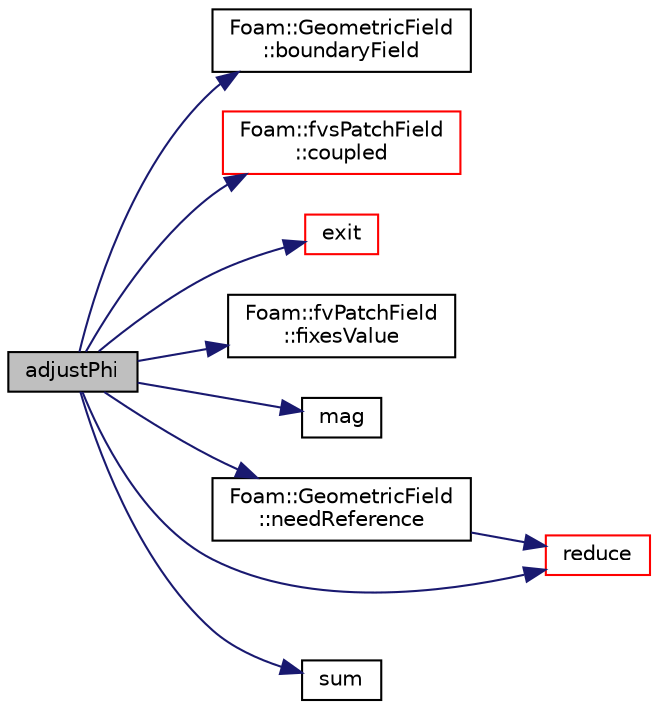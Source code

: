 digraph "adjustPhi"
{
  bgcolor="transparent";
  edge [fontname="Helvetica",fontsize="10",labelfontname="Helvetica",labelfontsize="10"];
  node [fontname="Helvetica",fontsize="10",shape=record];
  rankdir="LR";
  Node1 [label="adjustPhi",height=0.2,width=0.4,color="black", fillcolor="grey75", style="filled", fontcolor="black"];
  Node1 -> Node2 [color="midnightblue",fontsize="10",style="solid",fontname="Helvetica"];
  Node2 [label="Foam::GeometricField\l::boundaryField",height=0.2,width=0.4,color="black",URL="$a00923.html#a3c6c1a789b48ea0c5e8bff64f9c14f2d",tooltip="Return reference to GeometricBoundaryField. "];
  Node1 -> Node3 [color="midnightblue",fontsize="10",style="solid",fontname="Helvetica"];
  Node3 [label="Foam::fvsPatchField\l::coupled",height=0.2,width=0.4,color="red",URL="$a00895.html#acffd678e538fc569f301aacdb4f019b7",tooltip="Return true if this patch field is coupled. "];
  Node1 -> Node4 [color="midnightblue",fontsize="10",style="solid",fontname="Helvetica"];
  Node4 [label="exit",height=0.2,width=0.4,color="red",URL="$a10758.html#a06ca7250d8e89caf05243ec094843642"];
  Node1 -> Node5 [color="midnightblue",fontsize="10",style="solid",fontname="Helvetica"];
  Node5 [label="Foam::fvPatchField\l::fixesValue",height=0.2,width=0.4,color="black",URL="$a00888.html#a9152d7ac14e99b9ab7d502f81a9373a4",tooltip="Return true if this patch field fixes a value. "];
  Node1 -> Node6 [color="midnightblue",fontsize="10",style="solid",fontname="Helvetica"];
  Node6 [label="mag",height=0.2,width=0.4,color="black",URL="$a10758.html#a929da2a3fdcf3dacbbe0487d3a330dae"];
  Node1 -> Node7 [color="midnightblue",fontsize="10",style="solid",fontname="Helvetica"];
  Node7 [label="Foam::GeometricField\l::needReference",height=0.2,width=0.4,color="black",URL="$a00923.html#a6f6e35925b675df79f87d3484b50f555",tooltip="Does the field need a reference level for solution. "];
  Node7 -> Node8 [color="midnightblue",fontsize="10",style="solid",fontname="Helvetica"];
  Node8 [label="reduce",height=0.2,width=0.4,color="red",URL="$a10758.html#a7ffd6af4acc2eb9ba72ee296b5ecda23"];
  Node1 -> Node8 [color="midnightblue",fontsize="10",style="solid",fontname="Helvetica"];
  Node1 -> Node9 [color="midnightblue",fontsize="10",style="solid",fontname="Helvetica"];
  Node9 [label="sum",height=0.2,width=0.4,color="black",URL="$a10758.html#a3d8733143aad0e03b300186ab4bef137"];
}
